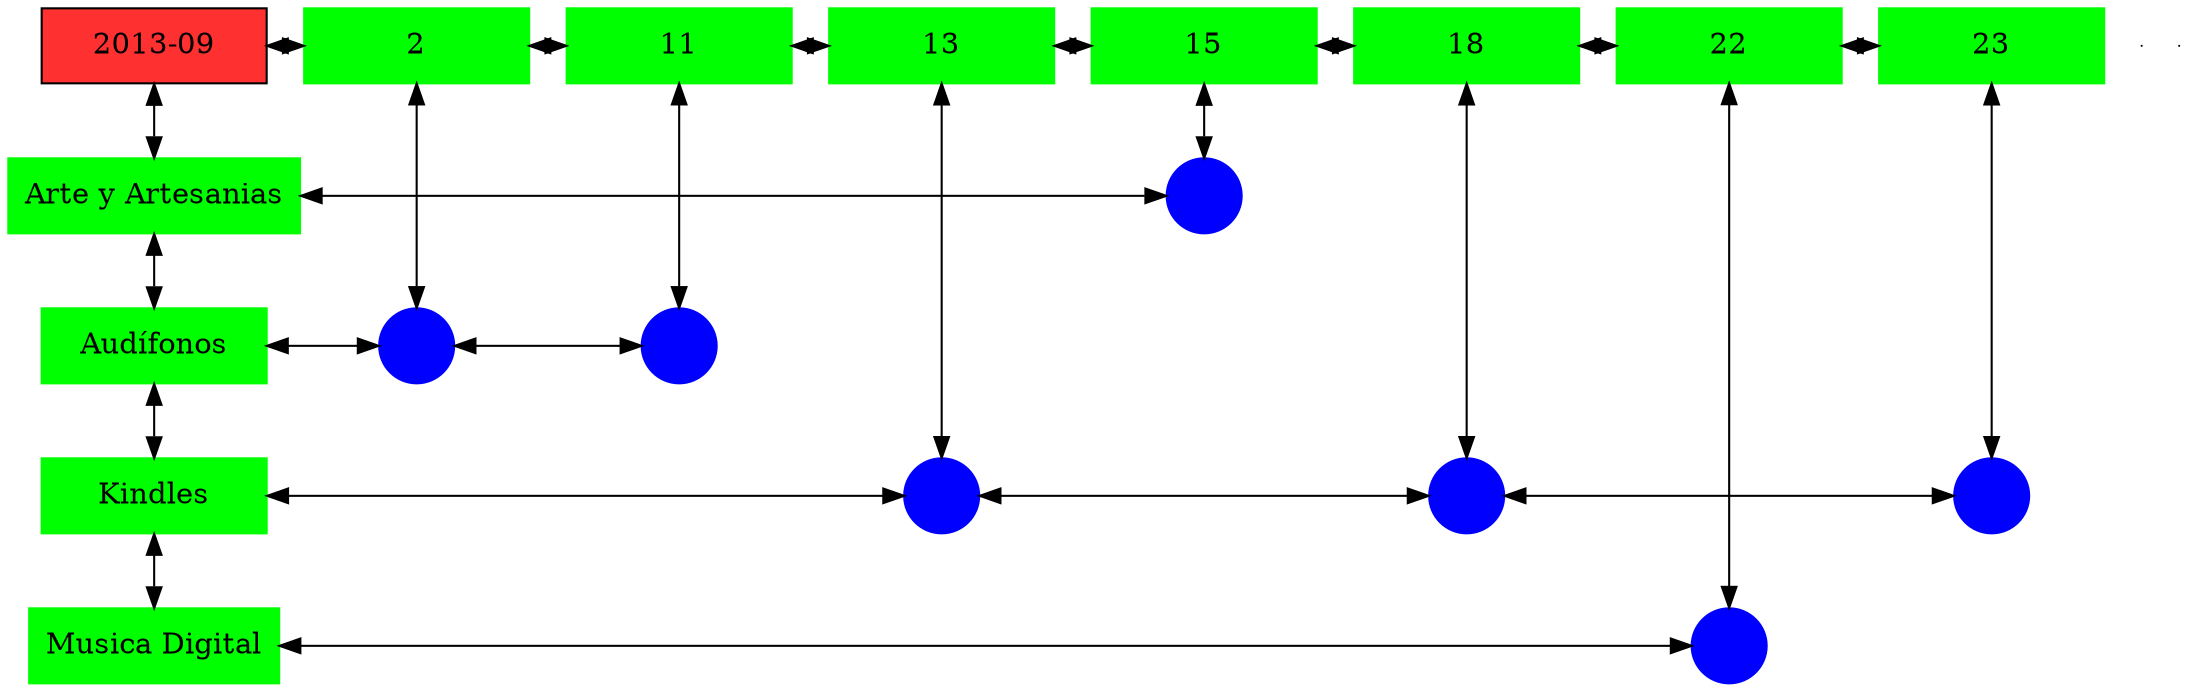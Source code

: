 digraph G{
node[shape="box"];
nodeMt[ label = "2013-09", width = 1.5, style = filled, fillcolor = firebrick1, group = 1 ];
e0[ shape = point, width = 0 ];
e1[ shape = point, width = 0 ];
node0xc002125680[label="2",color=green,style =filled,width = 1.5 group=2];
nodeMt->node0xc002125680[dir="both"];
{rank=same;nodeMt;node0xc002125680;}
node0xc001efb1d0[label="11",color=green,style =filled,width = 1.5 group=11];
node0xc002125680->node0xc001efb1d0[dir="both"];
{rank=same;node0xc002125680;node0xc001efb1d0;}
node0xc00207eeb0[label="13",color=green,style =filled,width = 1.5 group=13];
node0xc001efb1d0->node0xc00207eeb0[dir="both"];
{rank=same;node0xc001efb1d0;node0xc00207eeb0;}
node0xc00200f680[label="15",color=green,style =filled,width = 1.5 group=15];
node0xc00207eeb0->node0xc00200f680[dir="both"];
{rank=same;node0xc00207eeb0;node0xc00200f680;}
node0xc0022399f0[label="18",color=green,style =filled,width = 1.5 group=18];
node0xc00200f680->node0xc0022399f0[dir="both"];
{rank=same;node0xc00200f680;node0xc0022399f0;}
node0xc00202e140[label="22",color=green,style =filled,width = 1.5 group=22];
node0xc0022399f0->node0xc00202e140[dir="both"];
{rank=same;node0xc0022399f0;node0xc00202e140;}
node0xc0020b0f00[label="23",color=green,style =filled,width = 1.5 group=23];
node0xc00202e140->node0xc0020b0f00[dir="both"];
{rank=same;node0xc00202e140;node0xc0020b0f00;}
node0xc00200f630[label="Arte y Artesanias",color=green,style =filled width = 1.5 group=1];
node0xc00200d700[label="",color=blue,style =filled, width = 0.5 group=15 shape=circle];
node0xc00200f630->node0xc00200d700[dir="both"];
{rank=same;node0xc00200f630;node0xc00200d700;}
node0xc001efb180[label="Audífonos",color=green,style =filled width = 1.5 group=1];
node0xc00212ac80[label="",color=blue,style =filled, width = 0.5 group=2 shape=circle];
node0xc001efb180->node0xc00212ac80[dir="both"];
{rank=same;node0xc001efb180;node0xc00212ac80;}
node0xc001ee3e80[label="",color=blue,style =filled, width = 0.5 group=11 shape=circle];
node0xc00212ac80->node0xc001ee3e80[dir="both"];
{rank=same;node0xc001ee3e80;node0xc00212ac80;}
node0xc00207ee60[label="Kindles",color=green,style =filled width = 1.5 group=1];
node0xc00207b200[label="",color=blue,style =filled, width = 0.5 group=13 shape=circle];
node0xc00207ee60->node0xc00207b200[dir="both"];
{rank=same;node0xc00207ee60;node0xc00207b200;}
node0xc002246380[label="",color=blue,style =filled, width = 0.5 group=18 shape=circle];
node0xc00207b200->node0xc002246380[dir="both"];
{rank=same;node0xc002246380;node0xc00207b200;}
node0xc0020a7880[label="",color=blue,style =filled, width = 0.5 group=23 shape=circle];
node0xc002246380->node0xc0020a7880[dir="both"];
{rank=same;node0xc0020a7880;node0xc002246380;}
node0xc00202e0f0[label="Musica Digital",color=green,style =filled width = 1.5 group=1];
node0xc002027700[label="",color=blue,style =filled, width = 0.5 group=22 shape=circle];
node0xc00202e0f0->node0xc002027700[dir="both"];
{rank=same;node0xc00202e0f0;node0xc002027700;}
node0xc002125680->node0xc00212ac80[dir="both"];
node0xc001efb1d0->node0xc001ee3e80[dir="both"];
node0xc00207eeb0->node0xc00207b200[dir="both"];
node0xc00200f680->node0xc00200d700[dir="both"];
node0xc0022399f0->node0xc002246380[dir="both"];
node0xc00202e140->node0xc002027700[dir="both"];
node0xc0020b0f00->node0xc0020a7880[dir="both"];
nodeMt->node0xc00200f630[dir="both"];
node0xc00200f630->node0xc001efb180[dir="both"];
node0xc001efb180->node0xc00207ee60[dir="both"];
node0xc00207ee60->node0xc00202e0f0[dir="both"];
}
